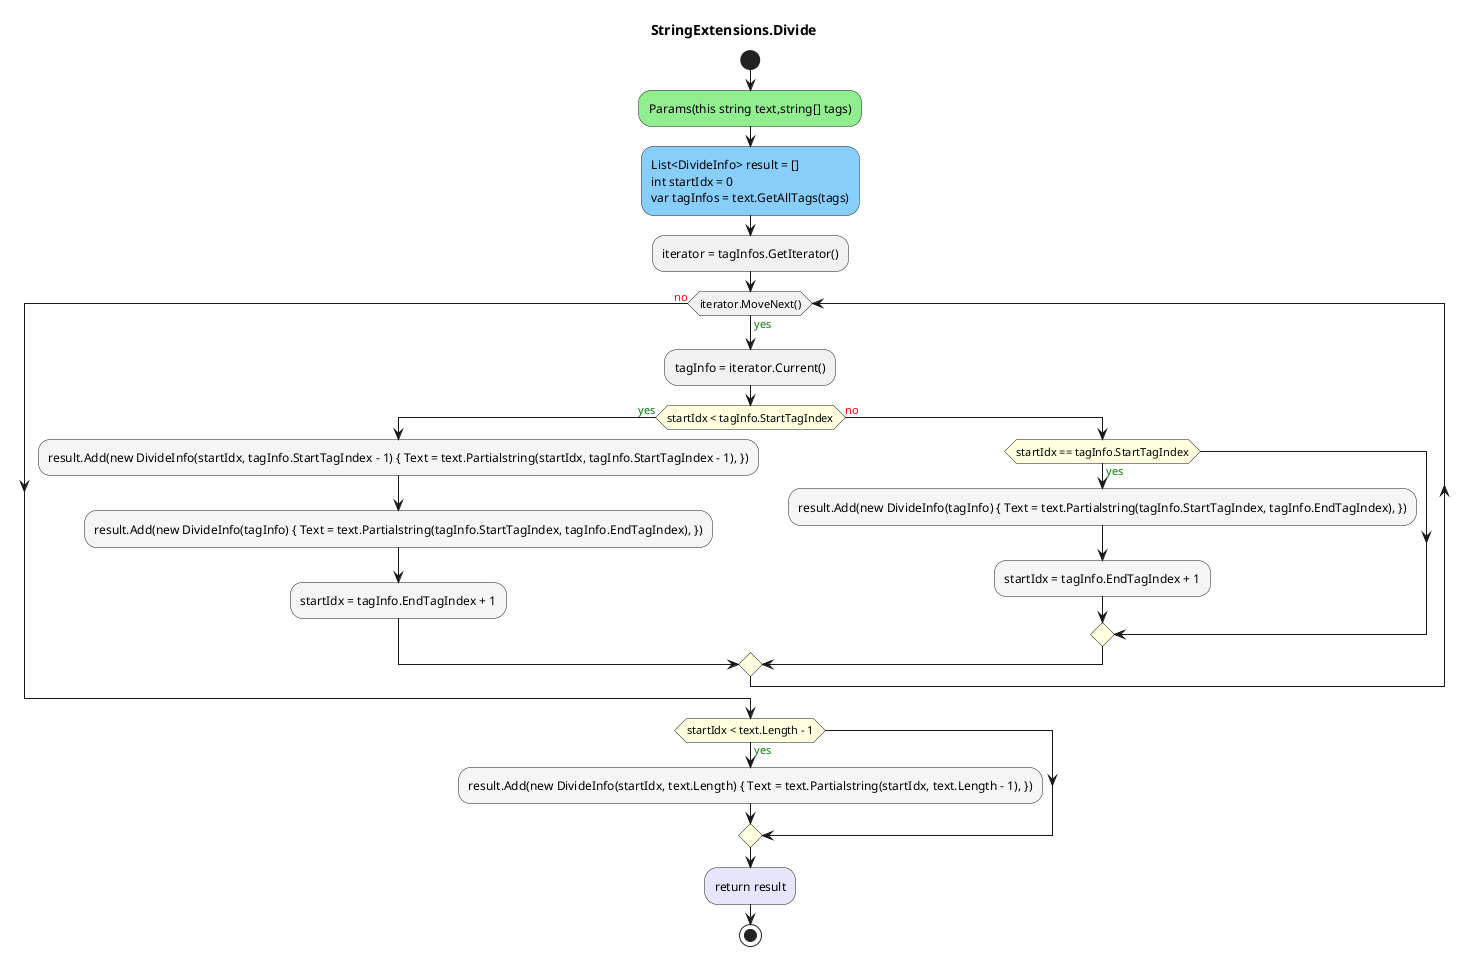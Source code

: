 @startuml StringExtensions.Divide
title StringExtensions.Divide
start
#LightGreen:Params(this string text,string[] tags);
#LightSkyBlue:List<DivideInfo> result = []\nint startIdx = 0\nvar tagInfos = text.GetAllTags(tags);
:iterator = tagInfos.GetIterator();
while (iterator.MoveNext()) is (<color:green>yes)
:tagInfo = iterator.Current();
            #LightYellow:if (startIdx < tagInfo.StartTagIndex) then (<color:green>yes)
                    #WhiteSmoke:result.Add(new DivideInfo(startIdx, tagInfo.StartTagIndex - 1) { Text = text.Partialstring(startIdx, tagInfo.StartTagIndex - 1), });
                    #WhiteSmoke:result.Add(new DivideInfo(tagInfo) { Text = text.Partialstring(tagInfo.StartTagIndex, tagInfo.EndTagIndex), });
                    #WhiteSmoke:startIdx = tagInfo.EndTagIndex + 1;
                else (<color:red>no)
                    #LightYellow:if (startIdx == tagInfo.StartTagIndex) then (<color:green>yes)
                            #WhiteSmoke:result.Add(new DivideInfo(tagInfo) { Text = text.Partialstring(tagInfo.StartTagIndex, tagInfo.EndTagIndex), });
                            #WhiteSmoke:startIdx = tagInfo.EndTagIndex + 1;
                    endif
            endif
endwhile (<color:red>no)
#LightYellow:if (startIdx < text.Length - 1) then (<color:green>yes)
        #WhiteSmoke:result.Add(new DivideInfo(startIdx, text.Length) { Text = text.Partialstring(startIdx, text.Length - 1), });
endif
#Lavender:return result;
stop
@enduml
